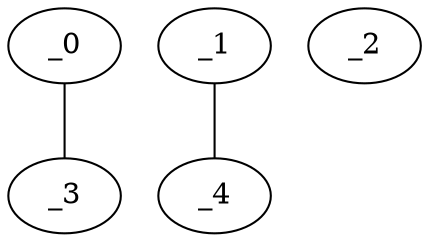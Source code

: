 graph KP1_0037 {
	_0	 [x="0.73",
		y="2.87"];
	_3	 [x="2.51159",
		y="2.01041"];
	_0 -- _3;
	_1	 [x="1.92",
		y="2.85"];
	_4	 [x="0.27935",
		y="2.83995"];
	_1 -- _4;
	_2	 [x="1.98588",
		y="0.644969"];
}
